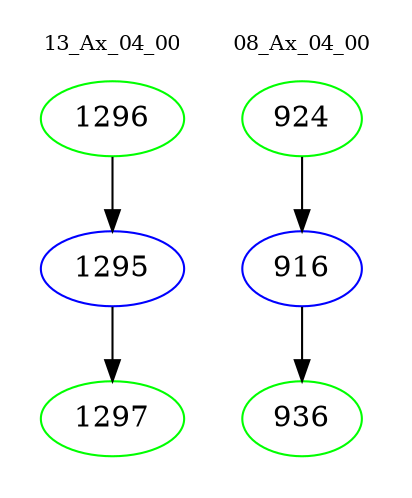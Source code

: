 digraph{
subgraph cluster_0 {
color = white
label = "13_Ax_04_00";
fontsize=10;
T0_1296 [label="1296", color="green"]
T0_1296 -> T0_1295 [color="black"]
T0_1295 [label="1295", color="blue"]
T0_1295 -> T0_1297 [color="black"]
T0_1297 [label="1297", color="green"]
}
subgraph cluster_1 {
color = white
label = "08_Ax_04_00";
fontsize=10;
T1_924 [label="924", color="green"]
T1_924 -> T1_916 [color="black"]
T1_916 [label="916", color="blue"]
T1_916 -> T1_936 [color="black"]
T1_936 [label="936", color="green"]
}
}
